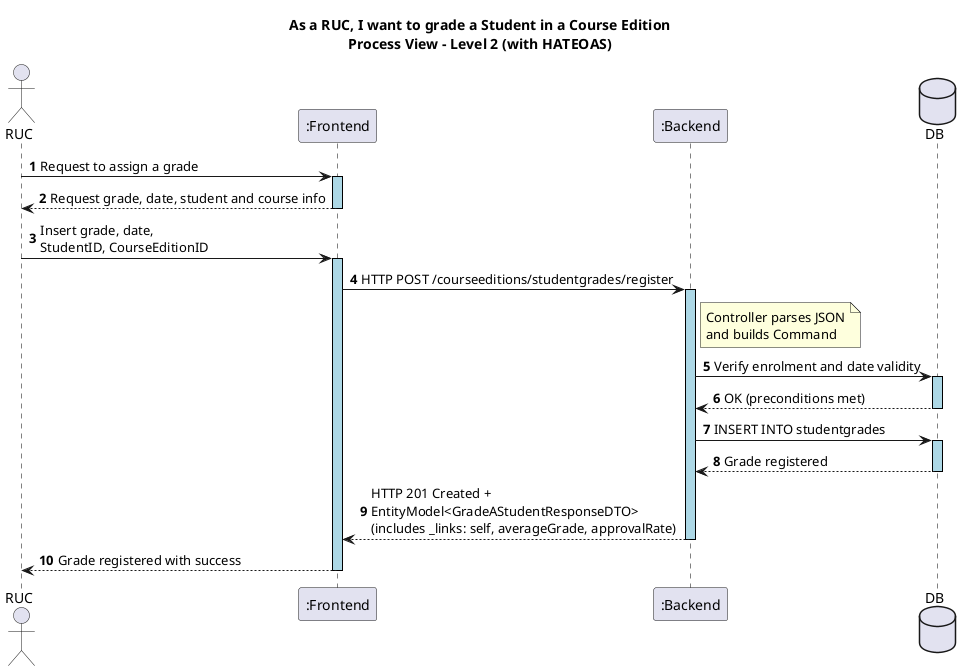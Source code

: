 @startuml
autonumber

skinparam sequence {
   LifelineBorderColor black
   LifelineBackgroundColor LightBlue
 }

title As a RUC, I want to grade a Student in a Course Edition\nProcess View – Level 2 (with HATEOAS)

actor "RUC" as RUC
participant ":Frontend" as FE
participant ":Backend" as BE
database DB

RUC -> FE ++: Request to assign a grade
FE --> RUC --: Request grade, date, student and course info
RUC -> FE ++: Insert grade, date,\nStudentID, CourseEditionID

FE -> BE ++: HTTP POST /courseeditions/studentgrades/register
note right of BE: Controller parses JSON\nand builds Command
BE -> DB ++: Verify enrolment and date validity
DB --> BE --: OK (preconditions met)

BE -> DB ++: INSERT INTO studentgrades
DB --> BE --: Grade registered

BE --> FE --: HTTP 201 Created +\nEntityModel<GradeAStudentResponseDTO>\n(includes _links: self, averageGrade, approvalRate)
FE --> RUC --: Grade registered with success

@enduml
